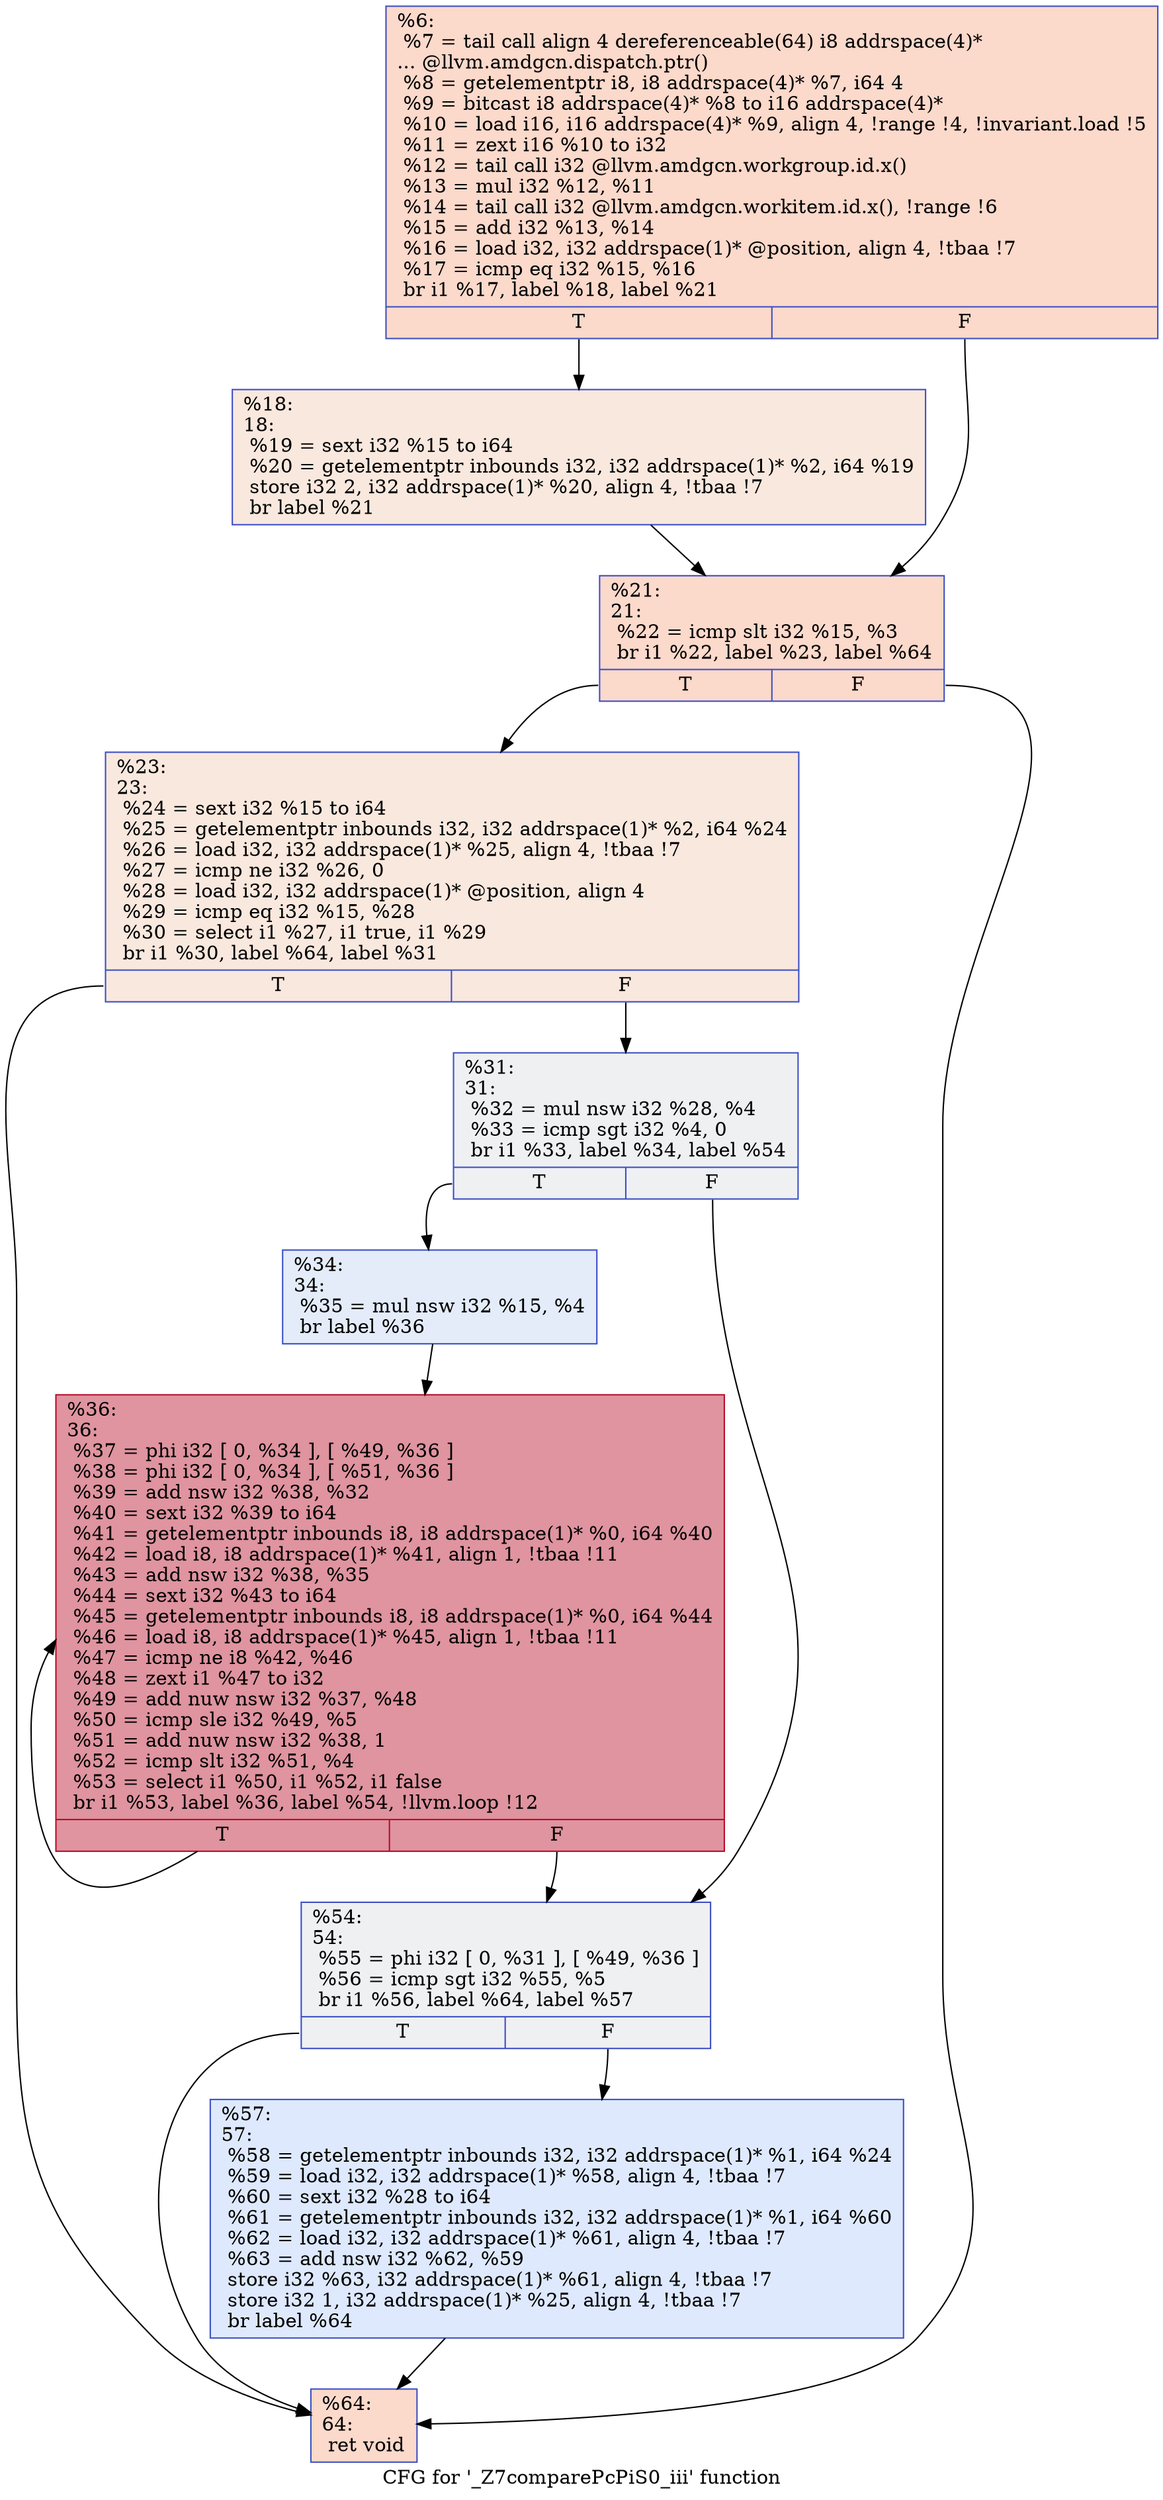 digraph "CFG for '_Z7comparePcPiS0_iii' function" {
	label="CFG for '_Z7comparePcPiS0_iii' function";

	Node0x5b1c740 [shape=record,color="#3d50c3ff", style=filled, fillcolor="#f7a88970",label="{%6:\l  %7 = tail call align 4 dereferenceable(64) i8 addrspace(4)*\l... @llvm.amdgcn.dispatch.ptr()\l  %8 = getelementptr i8, i8 addrspace(4)* %7, i64 4\l  %9 = bitcast i8 addrspace(4)* %8 to i16 addrspace(4)*\l  %10 = load i16, i16 addrspace(4)* %9, align 4, !range !4, !invariant.load !5\l  %11 = zext i16 %10 to i32\l  %12 = tail call i32 @llvm.amdgcn.workgroup.id.x()\l  %13 = mul i32 %12, %11\l  %14 = tail call i32 @llvm.amdgcn.workitem.id.x(), !range !6\l  %15 = add i32 %13, %14\l  %16 = load i32, i32 addrspace(1)* @position, align 4, !tbaa !7\l  %17 = icmp eq i32 %15, %16\l  br i1 %17, label %18, label %21\l|{<s0>T|<s1>F}}"];
	Node0x5b1c740:s0 -> Node0x5b1e220;
	Node0x5b1c740:s1 -> Node0x5b1e2b0;
	Node0x5b1e220 [shape=record,color="#3d50c3ff", style=filled, fillcolor="#f2cab570",label="{%18:\l18:                                               \l  %19 = sext i32 %15 to i64\l  %20 = getelementptr inbounds i32, i32 addrspace(1)* %2, i64 %19\l  store i32 2, i32 addrspace(1)* %20, align 4, !tbaa !7\l  br label %21\l}"];
	Node0x5b1e220 -> Node0x5b1e2b0;
	Node0x5b1e2b0 [shape=record,color="#3d50c3ff", style=filled, fillcolor="#f7a88970",label="{%21:\l21:                                               \l  %22 = icmp slt i32 %15, %3\l  br i1 %22, label %23, label %64\l|{<s0>T|<s1>F}}"];
	Node0x5b1e2b0:s0 -> Node0x5b1eca0;
	Node0x5b1e2b0:s1 -> Node0x5b1ecf0;
	Node0x5b1eca0 [shape=record,color="#3d50c3ff", style=filled, fillcolor="#f2cab570",label="{%23:\l23:                                               \l  %24 = sext i32 %15 to i64\l  %25 = getelementptr inbounds i32, i32 addrspace(1)* %2, i64 %24\l  %26 = load i32, i32 addrspace(1)* %25, align 4, !tbaa !7\l  %27 = icmp ne i32 %26, 0\l  %28 = load i32, i32 addrspace(1)* @position, align 4\l  %29 = icmp eq i32 %15, %28\l  %30 = select i1 %27, i1 true, i1 %29\l  br i1 %30, label %64, label %31\l|{<s0>T|<s1>F}}"];
	Node0x5b1eca0:s0 -> Node0x5b1ecf0;
	Node0x5b1eca0:s1 -> Node0x5b1f1e0;
	Node0x5b1f1e0 [shape=record,color="#3d50c3ff", style=filled, fillcolor="#d9dce170",label="{%31:\l31:                                               \l  %32 = mul nsw i32 %28, %4\l  %33 = icmp sgt i32 %4, 0\l  br i1 %33, label %34, label %54\l|{<s0>T|<s1>F}}"];
	Node0x5b1f1e0:s0 -> Node0x5b1e1a0;
	Node0x5b1f1e0:s1 -> Node0x5b1f580;
	Node0x5b1e1a0 [shape=record,color="#3d50c3ff", style=filled, fillcolor="#c1d4f470",label="{%34:\l34:                                               \l  %35 = mul nsw i32 %15, %4\l  br label %36\l}"];
	Node0x5b1e1a0 -> Node0x5b1f750;
	Node0x5b1f750 [shape=record,color="#b70d28ff", style=filled, fillcolor="#b70d2870",label="{%36:\l36:                                               \l  %37 = phi i32 [ 0, %34 ], [ %49, %36 ]\l  %38 = phi i32 [ 0, %34 ], [ %51, %36 ]\l  %39 = add nsw i32 %38, %32\l  %40 = sext i32 %39 to i64\l  %41 = getelementptr inbounds i8, i8 addrspace(1)* %0, i64 %40\l  %42 = load i8, i8 addrspace(1)* %41, align 1, !tbaa !11\l  %43 = add nsw i32 %38, %35\l  %44 = sext i32 %43 to i64\l  %45 = getelementptr inbounds i8, i8 addrspace(1)* %0, i64 %44\l  %46 = load i8, i8 addrspace(1)* %45, align 1, !tbaa !11\l  %47 = icmp ne i8 %42, %46\l  %48 = zext i1 %47 to i32\l  %49 = add nuw nsw i32 %37, %48\l  %50 = icmp sle i32 %49, %5\l  %51 = add nuw nsw i32 %38, 1\l  %52 = icmp slt i32 %51, %4\l  %53 = select i1 %50, i1 %52, i1 false\l  br i1 %53, label %36, label %54, !llvm.loop !12\l|{<s0>T|<s1>F}}"];
	Node0x5b1f750:s0 -> Node0x5b1f750;
	Node0x5b1f750:s1 -> Node0x5b1f580;
	Node0x5b1f580 [shape=record,color="#3d50c3ff", style=filled, fillcolor="#d9dce170",label="{%54:\l54:                                               \l  %55 = phi i32 [ 0, %31 ], [ %49, %36 ]\l  %56 = icmp sgt i32 %55, %5\l  br i1 %56, label %64, label %57\l|{<s0>T|<s1>F}}"];
	Node0x5b1f580:s0 -> Node0x5b1ecf0;
	Node0x5b1f580:s1 -> Node0x5b20c20;
	Node0x5b20c20 [shape=record,color="#3d50c3ff", style=filled, fillcolor="#b5cdfa70",label="{%57:\l57:                                               \l  %58 = getelementptr inbounds i32, i32 addrspace(1)* %1, i64 %24\l  %59 = load i32, i32 addrspace(1)* %58, align 4, !tbaa !7\l  %60 = sext i32 %28 to i64\l  %61 = getelementptr inbounds i32, i32 addrspace(1)* %1, i64 %60\l  %62 = load i32, i32 addrspace(1)* %61, align 4, !tbaa !7\l  %63 = add nsw i32 %62, %59\l  store i32 %63, i32 addrspace(1)* %61, align 4, !tbaa !7\l  store i32 1, i32 addrspace(1)* %25, align 4, !tbaa !7\l  br label %64\l}"];
	Node0x5b20c20 -> Node0x5b1ecf0;
	Node0x5b1ecf0 [shape=record,color="#3d50c3ff", style=filled, fillcolor="#f7a88970",label="{%64:\l64:                                               \l  ret void\l}"];
}
